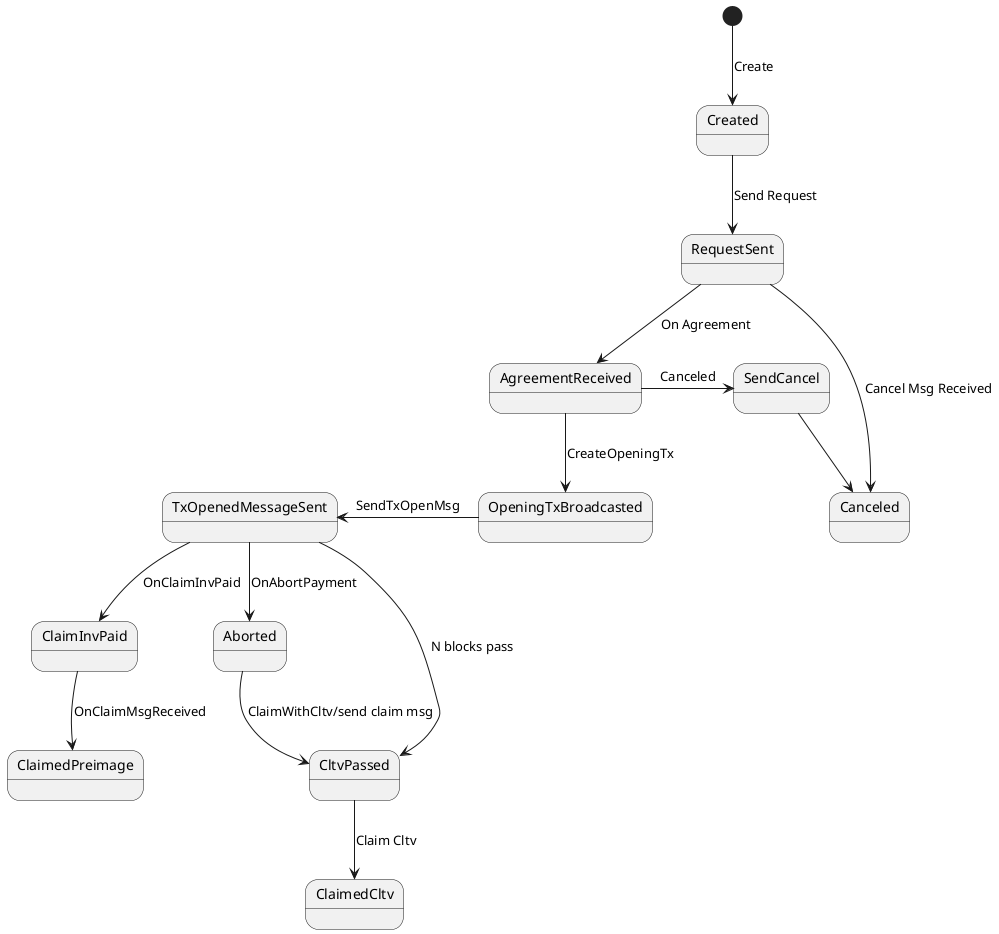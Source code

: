 @startuml
[*] --> Created : Create
Created --> RequestSent: Send Request
RequestSent --> AgreementReceived:  On Agreement
RequestSent --> Canceled: Cancel Msg Received
'note on link: Receiver sends cancel msg due to policy
AgreementReceived --> OpeningTxBroadcasted: CreateOpeningTx
AgreementReceived -> SendCancel: Canceled
SendCancel --> Canceled
OpeningTxBroadcasted -left-> TxOpenedMessageSent: SendTxOpenMsg
TxOpenedMessageSent --> ClaimInvPaid: OnClaimInvPaid
TxOpenedMessageSent --> Aborted: OnAbortPayment
TxOpenedMessageSent --> CltvPassed: N blocks pass
CltvPassed --> ClaimedCltv: Claim Cltv
Aborted --> CltvPassed: ClaimWithCltv/send claim msg
ClaimInvPaid --> ClaimedPreimage: OnClaimMsgReceived
@enduml